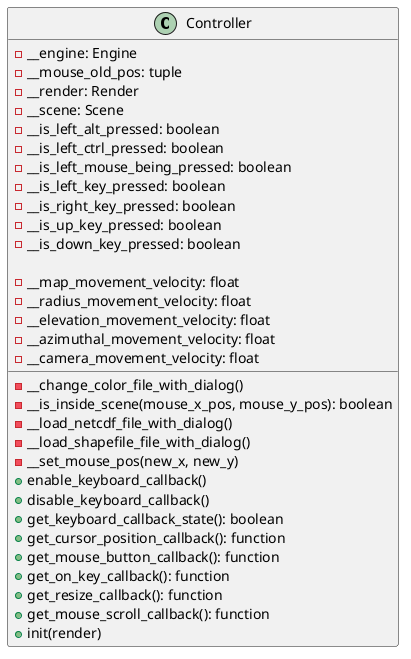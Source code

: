 @startuml
class Controller {
    - __engine: Engine
    - __mouse_old_pos: tuple
    - __render: Render
    - __scene: Scene
    - __is_left_alt_pressed: boolean
    - __is_left_ctrl_pressed: boolean
    - __is_left_mouse_being_pressed: boolean
    - __is_left_key_pressed: boolean
    - __is_right_key_pressed: boolean
    - __is_up_key_pressed: boolean
    - __is_down_key_pressed: boolean

    - __map_movement_velocity: float
    - __radius_movement_velocity: float
    - __elevation_movement_velocity: float
    - __azimuthal_movement_velocity: float
    - __camera_movement_velocity: float


    - __change_color_file_with_dialog()
    - __is_inside_scene(mouse_x_pos, mouse_y_pos): boolean
    - __load_netcdf_file_with_dialog()
    - __load_shapefile_file_with_dialog()
    - __set_mouse_pos(new_x, new_y)
    + enable_keyboard_callback()
    + disable_keyboard_callback()
    + get_keyboard_callback_state(): boolean
    + get_cursor_position_callback(): function
    + get_mouse_button_callback(): function
    + get_on_key_callback(): function
    + get_resize_callback(): function
    + get_mouse_scroll_callback(): function
    + init(render)
}
@enduml